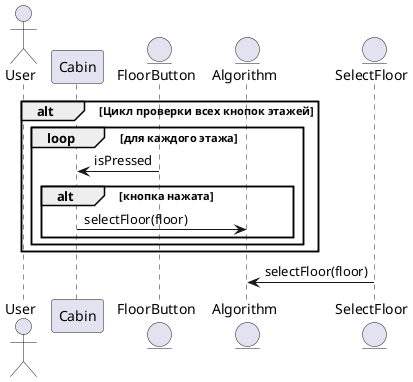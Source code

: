 @startuml
actor User
participant Cabin
entity FloorButton
entity Algorithm

' Кооперация с линией жизни для алгоритма
entity SelectFloor

alt Цикл проверки всех кнопок этажей
  loop для каждого этажа
    FloorButton -> Cabin : isPressed
    alt кнопка нажата
      Cabin -> Algorithm : selectFloor(floor)
    end
  end
end

' Кооперация взаимодействует с алгоритмом
SelectFloor -> Algorithm : selectFloor(floor)
@enduml
